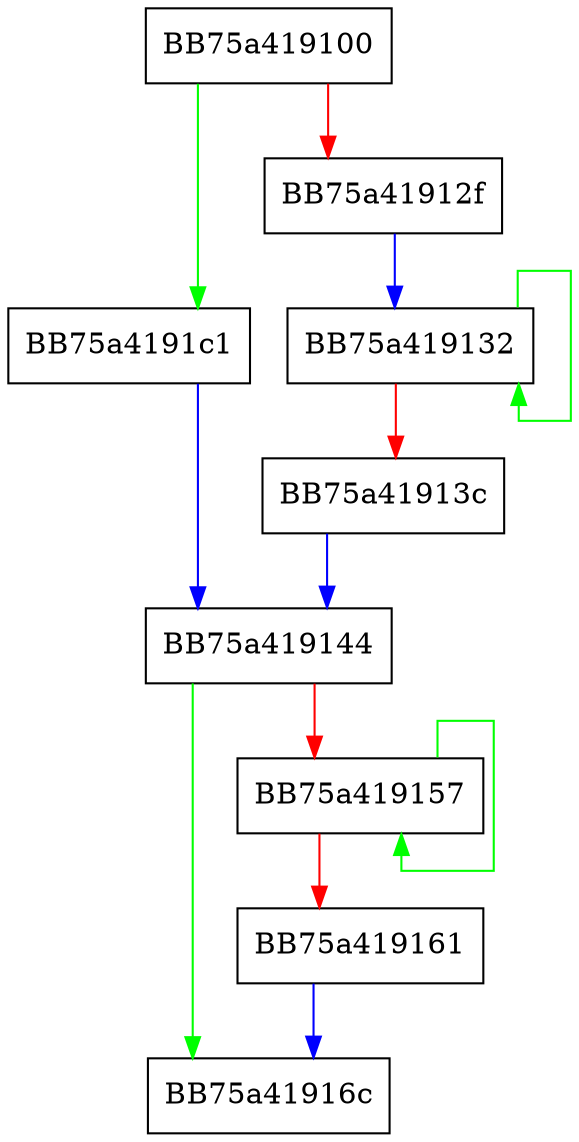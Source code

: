 digraph WPP_SF_SSL {
  node [shape="box"];
  graph [splines=ortho];
  BB75a419100 -> BB75a4191c1 [color="green"];
  BB75a419100 -> BB75a41912f [color="red"];
  BB75a41912f -> BB75a419132 [color="blue"];
  BB75a419132 -> BB75a419132 [color="green"];
  BB75a419132 -> BB75a41913c [color="red"];
  BB75a41913c -> BB75a419144 [color="blue"];
  BB75a419144 -> BB75a41916c [color="green"];
  BB75a419144 -> BB75a419157 [color="red"];
  BB75a419157 -> BB75a419157 [color="green"];
  BB75a419157 -> BB75a419161 [color="red"];
  BB75a419161 -> BB75a41916c [color="blue"];
  BB75a4191c1 -> BB75a419144 [color="blue"];
}